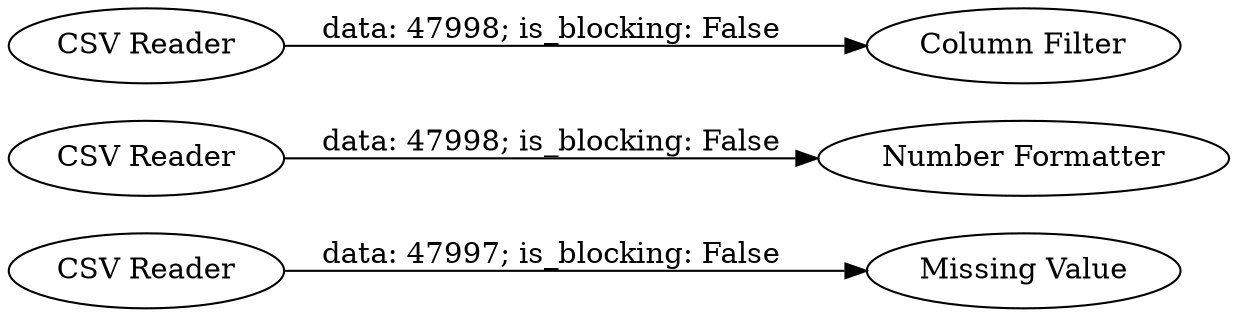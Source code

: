 digraph {
	"8290569904704415941_4" [label="CSV Reader"]
	"8290569904704415941_5" [label="CSV Reader"]
	"8290569904704415941_3" [label="Missing Value"]
	"8290569904704415941_2" [label="Column Filter"]
	"8290569904704415941_6" [label="Number Formatter"]
	"8290569904704415941_1" [label="CSV Reader"]
	"8290569904704415941_5" -> "8290569904704415941_6" [label="data: 47998; is_blocking: False"]
	"8290569904704415941_1" -> "8290569904704415941_2" [label="data: 47998; is_blocking: False"]
	"8290569904704415941_4" -> "8290569904704415941_3" [label="data: 47997; is_blocking: False"]
	rankdir=LR
}
